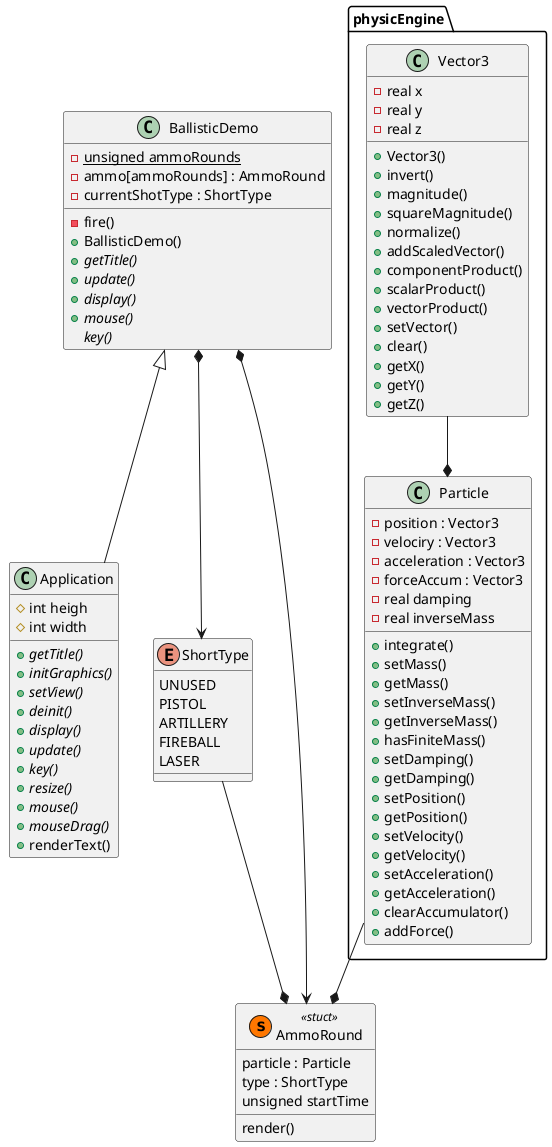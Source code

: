 @startuml

BallisticDemo <|-- Application
BallisticDemo *--> ShortType
BallisticDemo *--> AmmoRound
ShortType --* AmmoRound


namespace physicEngine{
Vector3 --* Particle
Particle --* .AmmoRound

}

class Application {
    #int heigh
    #int width
    {abstract} +getTitle()
    {abstract} +initGraphics()
    {abstract} +setView()
    {abstract} +deinit()
    {abstract} +display()
    {abstract} +update()
    {abstract} +key()
    {abstract} +resize()
    {abstract} +mouse()
    {abstract} +mouseDrag()
    +renderText()
}

enum ShortType{
    UNUSED
    PISTOL
    ARTILLERY
    FIREBALL
    LASER
}

class AmmoRound <<(s, #FF7700) stuct>>{
    particle : Particle
    type : ShortType
    unsigned startTime
    render()
}

class BallisticDemo{
    -{static} unsigned ammoRounds
    -ammo[ammoRounds] : AmmoRound
    -currentShotType : ShortType
    - fire()
    +BallisticDemo()
    {abstract}+getTitle()
    {abstract}+update()
    {abstract}+display()
    {abstract}+mouse()
    {abstract}key()
}

class physicEngine.Vector3{
    -real x
    -real y
    -real z
    +Vector3()
    +invert()
    +magnitude()
    +squareMagnitude()
    +normalize()
    +addScaledVector()
    +componentProduct()
    +scalarProduct()
    +vectorProduct()
    +setVector()
    +clear()
    +getX()
    +getY()
    +getZ()
}

class physicEngine.Particle{
    -position : Vector3
    -velociry : Vector3
    -acceleration : Vector3
    -forceAccum : Vector3
    -real damping
    -real inverseMass
    +integrate()
    +setMass()
    +getMass()
    +setInverseMass()
    +getInverseMass()
    +hasFiniteMass()
    +setDamping()
    +getDamping()
    +setPosition()
    +getPosition()
    +setVelocity()
    +getVelocity()
    +setAcceleration()
    +getAcceleration()
    +clearAccumulator()
    +addForce()
}

@enduml